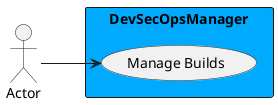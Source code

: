 @startuml

left to right direction


Actor "Actor" as Actor


rectangle "DevSecOpsManager" as dsom #00aaff {
        usecase "Manage Builds" as ManageBuilds
    Actor --> ManageBuilds

}


@enduml
